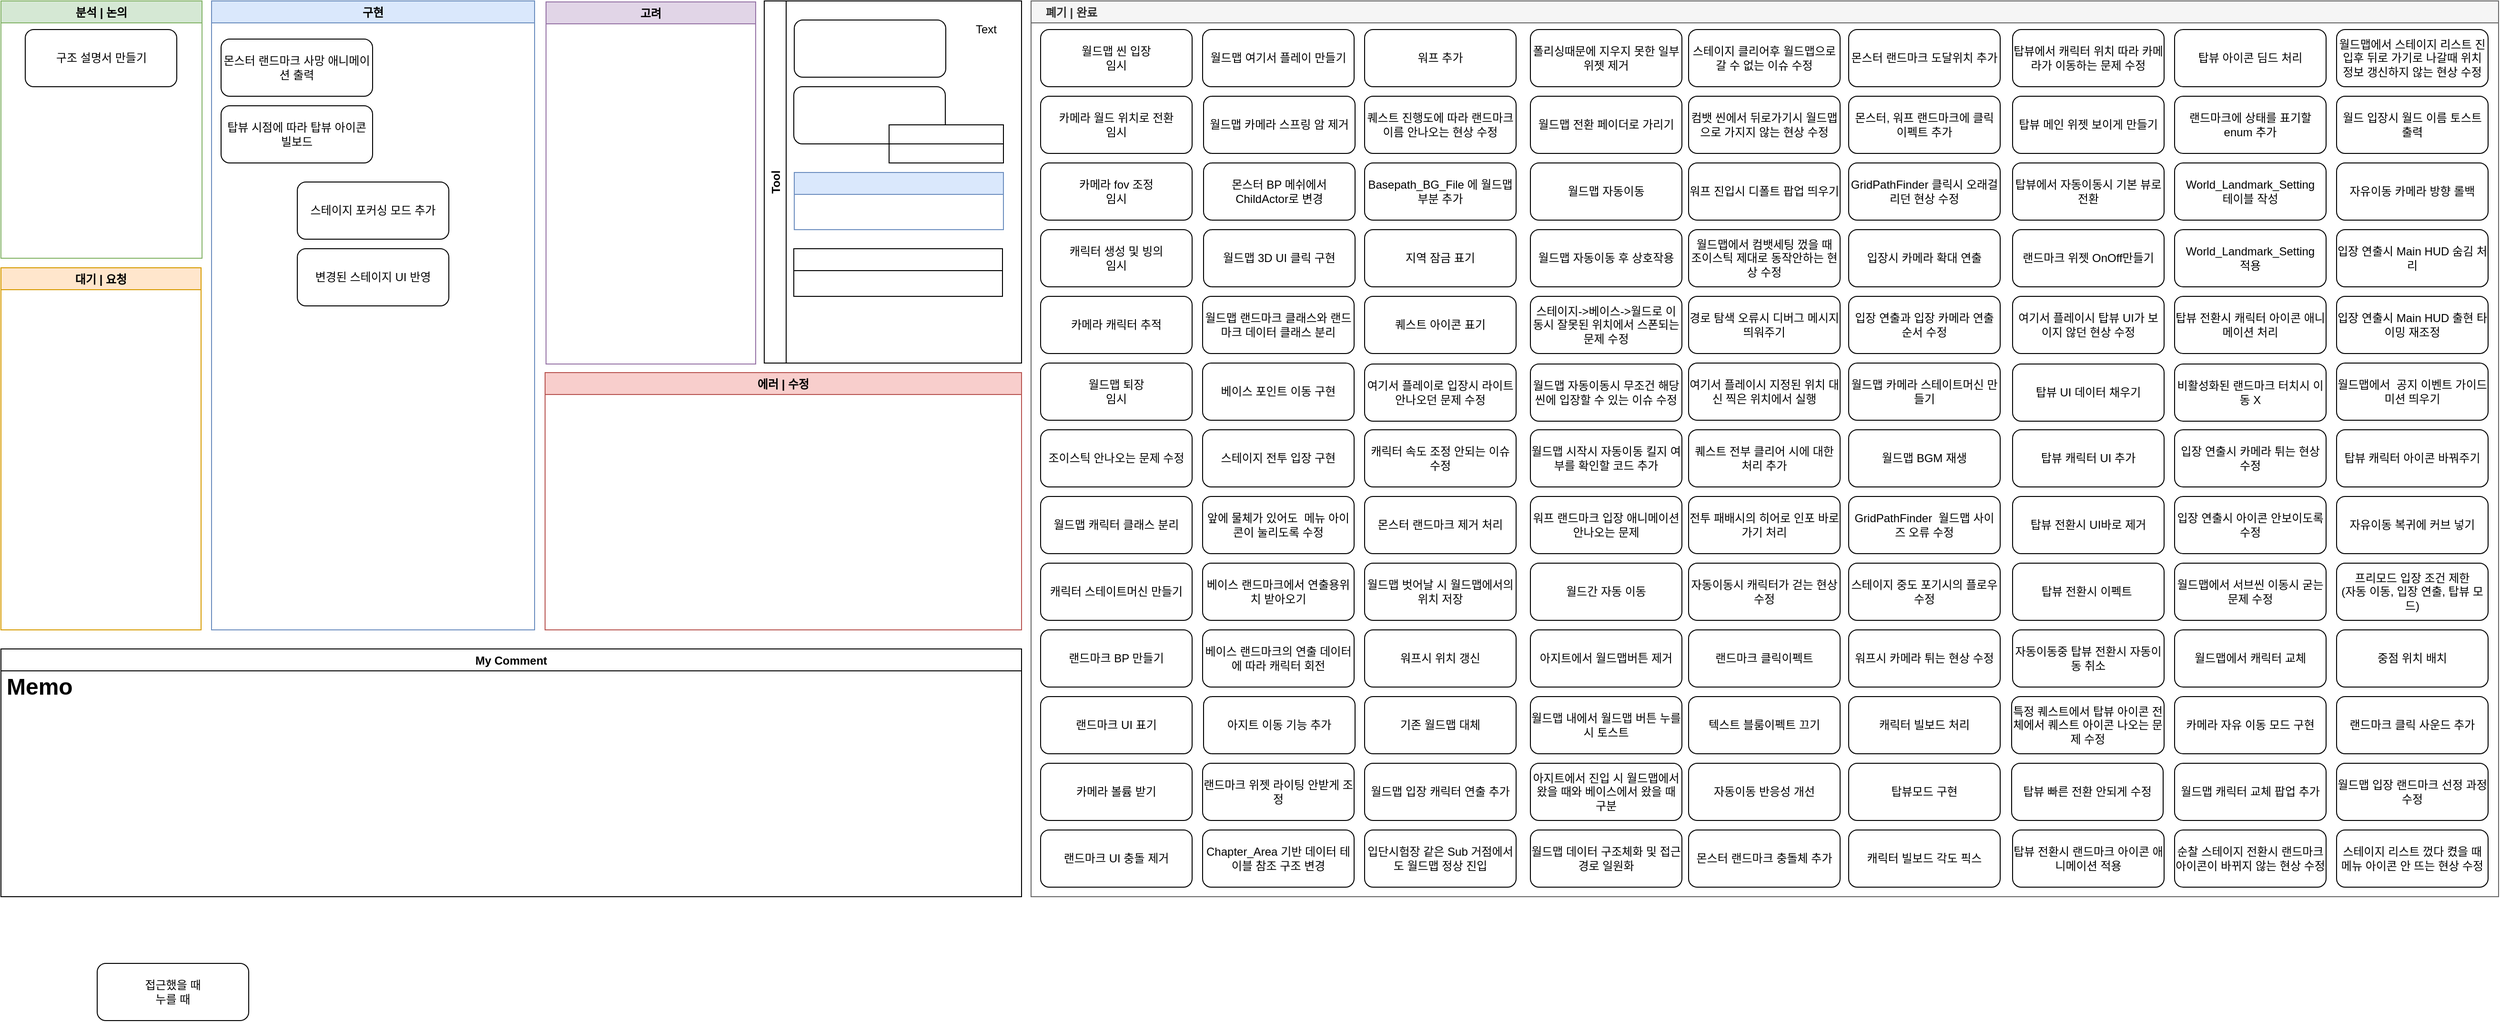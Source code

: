 <mxfile version="17.4.6" type="github">
  <diagram id="sQ8EXhfYu_Z4RW1TYD9f" name="Page-1">
    <mxGraphModel dx="1422" dy="762" grid="1" gridSize="10" guides="1" tooltips="1" connect="0" arrows="1" fold="1" page="1" pageScale="1" pageWidth="827" pageHeight="1169" math="0" shadow="0">
      <root>
        <mxCell id="0" />
        <mxCell id="1" parent="0" />
        <mxCell id="wOnGFkAYj0Utu0_wV-MN-16" value="구현" style="swimlane;fillColor=#dae8fc;strokeColor=#6c8ebf;" parent="1" vertex="1">
          <mxGeometry x="270" y="50" width="339" height="660" as="geometry" />
        </mxCell>
        <mxCell id="Jo1sR8eKfxSIK5YHPcvh-2" value="몬스터 랜드마크 사망 애니메이션 출력" style="rounded=1;whiteSpace=wrap;html=1;" parent="wOnGFkAYj0Utu0_wV-MN-16" vertex="1">
          <mxGeometry x="10" y="40" width="159" height="60" as="geometry" />
        </mxCell>
        <mxCell id="vkU4h4DgNddi4Fep3lrU-4" value="탑뷰 시점에 따라 탑뷰 아이콘 빌보드" style="rounded=1;whiteSpace=wrap;html=1;" parent="wOnGFkAYj0Utu0_wV-MN-16" vertex="1">
          <mxGeometry x="10" y="110" width="159" height="60" as="geometry" />
        </mxCell>
        <mxCell id="TReP1YVHW7QV6D7MhSft-1" value="스테이지 포커싱 모드 추가" style="rounded=1;whiteSpace=wrap;html=1;" parent="wOnGFkAYj0Utu0_wV-MN-16" vertex="1">
          <mxGeometry x="90" y="190" width="159" height="60" as="geometry" />
        </mxCell>
        <mxCell id="ADQ0uxT1Ed19uStfYu5g-3" value="변경된 스테이지 UI 반영" style="rounded=1;whiteSpace=wrap;html=1;" vertex="1" parent="wOnGFkAYj0Utu0_wV-MN-16">
          <mxGeometry x="90" y="260" width="159" height="60" as="geometry" />
        </mxCell>
        <mxCell id="wOnGFkAYj0Utu0_wV-MN-17" value="분석 | 논의" style="swimlane;strokeColor=#82b366;fillColor=#D5E8D4;" parent="1" vertex="1">
          <mxGeometry x="49" y="50" width="211" height="270" as="geometry" />
        </mxCell>
        <mxCell id="3n9GUd-Abg_DTLboe1xY-2" value="구조 설명서 만들기" style="rounded=1;whiteSpace=wrap;html=1;" parent="wOnGFkAYj0Utu0_wV-MN-17" vertex="1">
          <mxGeometry x="25.5" y="30" width="159" height="60" as="geometry" />
        </mxCell>
        <mxCell id="wOnGFkAYj0Utu0_wV-MN-18" value="고려" style="swimlane;fillColor=#e1d5e7;strokeColor=#9673a6;" parent="1" vertex="1">
          <mxGeometry x="621" y="51" width="220" height="380" as="geometry" />
        </mxCell>
        <mxCell id="MTrl5ynQiznJmTlUDSWs-4" value="대기 | 요청" style="swimlane;strokeColor=#d79b00;fillColor=#ffe6cc;" parent="1" vertex="1">
          <mxGeometry x="49" y="330" width="210" height="380" as="geometry" />
        </mxCell>
        <mxCell id="9A0mLHsorhuxDrabdEOj-9" value="에러 | 수정" style="swimlane;fillColor=#f8cecc;strokeColor=#b85450;startSize=23;" parent="1" vertex="1">
          <mxGeometry x="620" y="440" width="500" height="270" as="geometry" />
        </mxCell>
        <mxCell id="hDPYIisuoytdxOGGVnbc-3" value="    폐기 | 완료" style="swimlane;strokeColor=#666666;fillColor=#f5f5f5;fontColor=#333333;align=left;" parent="1" vertex="1">
          <mxGeometry x="1130" y="50" width="1540" height="940" as="geometry">
            <mxRectangle x="1130" y="50" width="90" height="23" as="alternateBounds" />
          </mxGeometry>
        </mxCell>
        <mxCell id="9BVSQYlsmqHMlIktp3W5-5" value="월드맵 씬 입장&lt;br&gt;임시" style="rounded=1;whiteSpace=wrap;html=1;" parent="hDPYIisuoytdxOGGVnbc-3" vertex="1">
          <mxGeometry x="10" y="30" width="159" height="60" as="geometry" />
        </mxCell>
        <mxCell id="kJ8uscEwteNc1p09hnLr-1" value="카메라 월드 위치로 전환&lt;br&gt;임시" style="rounded=1;whiteSpace=wrap;html=1;" parent="hDPYIisuoytdxOGGVnbc-3" vertex="1">
          <mxGeometry x="10" y="100" width="159" height="60" as="geometry" />
        </mxCell>
        <mxCell id="kJ8uscEwteNc1p09hnLr-4" value="카메라 fov 조정&lt;br&gt;임시" style="rounded=1;whiteSpace=wrap;html=1;" parent="hDPYIisuoytdxOGGVnbc-3" vertex="1">
          <mxGeometry x="10" y="170" width="159" height="60" as="geometry" />
        </mxCell>
        <mxCell id="kJ8uscEwteNc1p09hnLr-2" value="캐릭터 생성 및 빙의&lt;br&gt;임시" style="rounded=1;whiteSpace=wrap;html=1;" parent="hDPYIisuoytdxOGGVnbc-3" vertex="1">
          <mxGeometry x="10" y="240" width="159" height="60" as="geometry" />
        </mxCell>
        <mxCell id="yRjn5Evf7NWM66I1Z_kQ-1" value="카메라 캐릭터 추적" style="rounded=1;whiteSpace=wrap;html=1;" parent="hDPYIisuoytdxOGGVnbc-3" vertex="1">
          <mxGeometry x="10" y="310" width="159" height="60" as="geometry" />
        </mxCell>
        <mxCell id="kJ8uscEwteNc1p09hnLr-3" value="월드맵 퇴장&lt;br&gt;임시" style="rounded=1;whiteSpace=wrap;html=1;" parent="hDPYIisuoytdxOGGVnbc-3" vertex="1">
          <mxGeometry x="10" y="380" width="159" height="60" as="geometry" />
        </mxCell>
        <mxCell id="cxw23tFFmiZz1Zq3z1TT-1" value="조이스틱 안나오는 문제 수정" style="rounded=1;whiteSpace=wrap;html=1;" parent="hDPYIisuoytdxOGGVnbc-3" vertex="1">
          <mxGeometry x="10" y="450" width="159" height="60" as="geometry" />
        </mxCell>
        <mxCell id="uF-B9j87NHDLKM0phF6b-1" value="월드맵 캐릭터 클래스 분리" style="rounded=1;whiteSpace=wrap;html=1;" parent="hDPYIisuoytdxOGGVnbc-3" vertex="1">
          <mxGeometry x="10" y="520" width="159" height="60" as="geometry" />
        </mxCell>
        <mxCell id="ntnGT9J50WzDBnbT4Uqs-1" value="캐릭터 스테이트머신 만들기" style="rounded=1;whiteSpace=wrap;html=1;" parent="hDPYIisuoytdxOGGVnbc-3" vertex="1">
          <mxGeometry x="10" y="590" width="159" height="60" as="geometry" />
        </mxCell>
        <mxCell id="kUrRIZUl9LaLp0kbs6zG-4" value="랜드마크 BP 만들기" style="rounded=1;whiteSpace=wrap;html=1;" parent="hDPYIisuoytdxOGGVnbc-3" vertex="1">
          <mxGeometry x="10" y="660" width="159" height="60" as="geometry" />
        </mxCell>
        <mxCell id="kUrRIZUl9LaLp0kbs6zG-2" value="랜드마크 UI 표기" style="rounded=1;whiteSpace=wrap;html=1;" parent="hDPYIisuoytdxOGGVnbc-3" vertex="1">
          <mxGeometry x="10" y="730" width="159" height="60" as="geometry" />
        </mxCell>
        <mxCell id="kUrRIZUl9LaLp0kbs6zG-5" value="카메라 볼륨 받기" style="rounded=1;whiteSpace=wrap;html=1;" parent="hDPYIisuoytdxOGGVnbc-3" vertex="1">
          <mxGeometry x="10" y="800" width="159" height="60" as="geometry" />
        </mxCell>
        <mxCell id="FVeLGarL4Bx6jjXFqlQJ-10" value="랜드마크 UI 충돌 제거" style="rounded=1;whiteSpace=wrap;html=1;" parent="hDPYIisuoytdxOGGVnbc-3" vertex="1">
          <mxGeometry x="10" y="870" width="159" height="60" as="geometry" />
        </mxCell>
        <mxCell id="FVeLGarL4Bx6jjXFqlQJ-15" value="월드맵 여기서 플레이 만들기" style="rounded=1;whiteSpace=wrap;html=1;" parent="hDPYIisuoytdxOGGVnbc-3" vertex="1">
          <mxGeometry x="180" y="30" width="159" height="60" as="geometry" />
        </mxCell>
        <mxCell id="MpmLaDjJg55ybIjkZB8d-1" value="월드맵 카메라 스프링 암 제거" style="rounded=1;whiteSpace=wrap;html=1;" parent="hDPYIisuoytdxOGGVnbc-3" vertex="1">
          <mxGeometry x="181" y="100" width="159" height="60" as="geometry" />
        </mxCell>
        <mxCell id="MpmLaDjJg55ybIjkZB8d-2" value="몬스터 BP 메쉬에서 ChildActor로 변경" style="rounded=1;whiteSpace=wrap;html=1;" parent="hDPYIisuoytdxOGGVnbc-3" vertex="1">
          <mxGeometry x="181" y="170" width="159" height="60" as="geometry" />
        </mxCell>
        <mxCell id="MpmLaDjJg55ybIjkZB8d-3" value="월드맵 3D UI 클릭 구현" style="rounded=1;whiteSpace=wrap;html=1;" parent="hDPYIisuoytdxOGGVnbc-3" vertex="1">
          <mxGeometry x="181" y="240" width="159" height="60" as="geometry" />
        </mxCell>
        <mxCell id="FVeLGarL4Bx6jjXFqlQJ-1" value="월드맵 랜드마크 클래스와 랜드마크 데이터 클래스 분리" style="rounded=1;whiteSpace=wrap;html=1;" parent="hDPYIisuoytdxOGGVnbc-3" vertex="1">
          <mxGeometry x="180" y="310" width="159" height="60" as="geometry" />
        </mxCell>
        <mxCell id="s0KTj7OfFC7dR2lRxoUk-1" value="베이스 포인트 이동 구현" style="rounded=1;whiteSpace=wrap;html=1;" parent="hDPYIisuoytdxOGGVnbc-3" vertex="1">
          <mxGeometry x="180" y="380" width="159" height="60" as="geometry" />
        </mxCell>
        <mxCell id="tX3Zyx4plG_LYguIR7dp-1" value="스테이지 전투 입장 구현" style="rounded=1;whiteSpace=wrap;html=1;" parent="hDPYIisuoytdxOGGVnbc-3" vertex="1">
          <mxGeometry x="180" y="450" width="159" height="60" as="geometry" />
        </mxCell>
        <mxCell id="hu1OD9EVnopHbL7iSOV7-1" value="앞에 물체가 있어도&amp;nbsp; 메뉴 아이콘이 눌리도록 수정" style="rounded=1;whiteSpace=wrap;html=1;" parent="hDPYIisuoytdxOGGVnbc-3" vertex="1">
          <mxGeometry x="180" y="520" width="159" height="60" as="geometry" />
        </mxCell>
        <mxCell id="hu1OD9EVnopHbL7iSOV7-2" value="베이스 랜드마크에서 연출용위치 받아오기" style="rounded=1;whiteSpace=wrap;html=1;" parent="hDPYIisuoytdxOGGVnbc-3" vertex="1">
          <mxGeometry x="180" y="590" width="159" height="60" as="geometry" />
        </mxCell>
        <mxCell id="hu1OD9EVnopHbL7iSOV7-3" value="베이스 랜드마크의 연출 데이터에 따라 캐릭터 회전" style="rounded=1;whiteSpace=wrap;html=1;" parent="hDPYIisuoytdxOGGVnbc-3" vertex="1">
          <mxGeometry x="180" y="660" width="159" height="60" as="geometry" />
        </mxCell>
        <mxCell id="hu1OD9EVnopHbL7iSOV7-6" value="아지트 이동 기능 추가" style="rounded=1;whiteSpace=wrap;html=1;" parent="hDPYIisuoytdxOGGVnbc-3" vertex="1">
          <mxGeometry x="181" y="730" width="159" height="60" as="geometry" />
        </mxCell>
        <mxCell id="FVeLGarL4Bx6jjXFqlQJ-14" value="랜드마크 위젯 라이팅 안받게 조정" style="rounded=1;whiteSpace=wrap;html=1;" parent="hDPYIisuoytdxOGGVnbc-3" vertex="1">
          <mxGeometry x="180" y="800" width="159" height="60" as="geometry" />
        </mxCell>
        <mxCell id="VziutdPzhEZgrA94Z21b-1" value="Chapter_Area 기반 데이터 테이블 참조 구조 변경" style="rounded=1;whiteSpace=wrap;html=1;" parent="hDPYIisuoytdxOGGVnbc-3" vertex="1">
          <mxGeometry x="180" y="870" width="159" height="60" as="geometry" />
        </mxCell>
        <mxCell id="hu1OD9EVnopHbL7iSOV7-5" value="워프 추가" style="rounded=1;whiteSpace=wrap;html=1;" parent="hDPYIisuoytdxOGGVnbc-3" vertex="1">
          <mxGeometry x="350" y="30" width="159" height="60" as="geometry" />
        </mxCell>
        <mxCell id="tX3Zyx4plG_LYguIR7dp-3" value="퀘스트 진행도에 따라 랜드마크 이름 안나오는 현상 수정" style="rounded=1;whiteSpace=wrap;html=1;" parent="hDPYIisuoytdxOGGVnbc-3" vertex="1">
          <mxGeometry x="350" y="100" width="159" height="60" as="geometry" />
        </mxCell>
        <mxCell id="vTnbH4VRIqhErS-_WKO5-2" value="Basepath_BG_File 에 월드맵 부분 추가" style="rounded=1;whiteSpace=wrap;html=1;" parent="hDPYIisuoytdxOGGVnbc-3" vertex="1">
          <mxGeometry x="350" y="170" width="159" height="60" as="geometry" />
        </mxCell>
        <mxCell id="aJXqh1K0Nn5Xe1cv9KpU-2" value="지역 잠금 표기" style="rounded=1;whiteSpace=wrap;html=1;" parent="hDPYIisuoytdxOGGVnbc-3" vertex="1">
          <mxGeometry x="350" y="240" width="159" height="60" as="geometry" />
        </mxCell>
        <mxCell id="aJXqh1K0Nn5Xe1cv9KpU-1" value="퀘스트 아이콘 표기" style="rounded=1;whiteSpace=wrap;html=1;" parent="hDPYIisuoytdxOGGVnbc-3" vertex="1">
          <mxGeometry x="350" y="310" width="159" height="60" as="geometry" />
        </mxCell>
        <mxCell id="FLyrwEwp2BvWuSFHGyy_-1" value="여기서 플레이로 입장시 라이트 안나오던 문제 수정" style="rounded=1;whiteSpace=wrap;html=1;" parent="hDPYIisuoytdxOGGVnbc-3" vertex="1">
          <mxGeometry x="350" y="381" width="159" height="60" as="geometry" />
        </mxCell>
        <mxCell id="3n9GUd-Abg_DTLboe1xY-1" value="캐릭터 속도 조정 안되는 이슈 수정" style="rounded=1;whiteSpace=wrap;html=1;" parent="hDPYIisuoytdxOGGVnbc-3" vertex="1">
          <mxGeometry x="350" y="450" width="159" height="60" as="geometry" />
        </mxCell>
        <mxCell id="aJXqh1K0Nn5Xe1cv9KpU-3" value="몬스터 랜드마크 제거 처리" style="rounded=1;whiteSpace=wrap;html=1;" parent="hDPYIisuoytdxOGGVnbc-3" vertex="1">
          <mxGeometry x="350" y="520" width="159" height="60" as="geometry" />
        </mxCell>
        <mxCell id="aJXqh1K0Nn5Xe1cv9KpU-8" value="월드맵 벗어날 시 월드맵에서의 위치 저장" style="rounded=1;whiteSpace=wrap;html=1;" parent="hDPYIisuoytdxOGGVnbc-3" vertex="1">
          <mxGeometry x="350" y="590" width="159" height="60" as="geometry" />
        </mxCell>
        <mxCell id="aJXqh1K0Nn5Xe1cv9KpU-5" value="워프시 위치 갱신" style="rounded=1;whiteSpace=wrap;html=1;" parent="hDPYIisuoytdxOGGVnbc-3" vertex="1">
          <mxGeometry x="350" y="660" width="159" height="60" as="geometry" />
        </mxCell>
        <mxCell id="VziutdPzhEZgrA94Z21b-2" value="기존 월드맵 대체" style="rounded=1;whiteSpace=wrap;html=1;" parent="hDPYIisuoytdxOGGVnbc-3" vertex="1">
          <mxGeometry x="350" y="730" width="159" height="60" as="geometry" />
        </mxCell>
        <mxCell id="tX3Zyx4plG_LYguIR7dp-2" value="월드맵 입장 캐릭터 연출 추가" style="rounded=1;whiteSpace=wrap;html=1;" parent="hDPYIisuoytdxOGGVnbc-3" vertex="1">
          <mxGeometry x="350" y="800" width="159" height="60" as="geometry" />
        </mxCell>
        <mxCell id="oumLD8d3DvaTa1NXrWpt-25" value="입단시험장 같은 Sub 거점에서도 월드맵 정상 진입" style="rounded=1;whiteSpace=wrap;html=1;" parent="hDPYIisuoytdxOGGVnbc-3" vertex="1">
          <mxGeometry x="350" y="870" width="159" height="60" as="geometry" />
        </mxCell>
        <mxCell id="YOphfvXv3w3T6gH0D8vC-4" value="폴리싱때문에 지우지 못한 일부 위젯 제거" style="rounded=1;whiteSpace=wrap;html=1;" parent="hDPYIisuoytdxOGGVnbc-3" vertex="1">
          <mxGeometry x="524" y="30" width="159" height="60" as="geometry" />
        </mxCell>
        <mxCell id="uF-B9j87NHDLKM0phF6b-2" value="월드맵 전환 페이더로 가리기" style="rounded=1;whiteSpace=wrap;html=1;" parent="hDPYIisuoytdxOGGVnbc-3" vertex="1">
          <mxGeometry x="524" y="100" width="159" height="60" as="geometry" />
        </mxCell>
        <mxCell id="u0nCcGJNxC8-_9czxoVS-1" value="월드맵 자동이동" style="rounded=1;whiteSpace=wrap;html=1;" parent="hDPYIisuoytdxOGGVnbc-3" vertex="1">
          <mxGeometry x="524" y="170" width="159" height="60" as="geometry" />
        </mxCell>
        <mxCell id="u0nCcGJNxC8-_9czxoVS-2" value="월드맵 자동이동 후 상호작용" style="rounded=1;whiteSpace=wrap;html=1;" parent="hDPYIisuoytdxOGGVnbc-3" vertex="1">
          <mxGeometry x="524" y="240" width="159" height="60" as="geometry" />
        </mxCell>
        <mxCell id="Jo1sR8eKfxSIK5YHPcvh-1" value="스테이지-&amp;gt;베이스-&amp;gt;월드로 이동시 잘못된 위치에서 스폰되는 문제 수정" style="rounded=1;whiteSpace=wrap;html=1;" parent="hDPYIisuoytdxOGGVnbc-3" vertex="1">
          <mxGeometry x="524" y="310" width="159" height="60" as="geometry" />
        </mxCell>
        <mxCell id="Jo1sR8eKfxSIK5YHPcvh-6" value="월드맵 자동이동시 무조건 해당 씬에 입장할 수 있는 이슈 수정" style="rounded=1;whiteSpace=wrap;html=1;" parent="hDPYIisuoytdxOGGVnbc-3" vertex="1">
          <mxGeometry x="524" y="381" width="159" height="60" as="geometry" />
        </mxCell>
        <mxCell id="Jo1sR8eKfxSIK5YHPcvh-9" value="월드맵 시작시 자동이동 킬지 여부를 확인할 코드 추가" style="rounded=1;whiteSpace=wrap;html=1;" parent="hDPYIisuoytdxOGGVnbc-3" vertex="1">
          <mxGeometry x="524" y="450" width="159" height="60" as="geometry" />
        </mxCell>
        <mxCell id="8W-5HiM0g_xqCb6TnJaL-1" value="워프 랜드마크 입장 애니메이션 안나오는 문제" style="rounded=1;whiteSpace=wrap;html=1;" parent="hDPYIisuoytdxOGGVnbc-3" vertex="1">
          <mxGeometry x="524" y="520" width="159" height="60" as="geometry" />
        </mxCell>
        <mxCell id="Jo1sR8eKfxSIK5YHPcvh-8" value="월드간 자동 이동" style="rounded=1;whiteSpace=wrap;html=1;" parent="hDPYIisuoytdxOGGVnbc-3" vertex="1">
          <mxGeometry x="524" y="590" width="159" height="60" as="geometry" />
        </mxCell>
        <mxCell id="YOphfvXv3w3T6gH0D8vC-2" value="아지트에서 월드맵버튼 제거" style="rounded=1;whiteSpace=wrap;html=1;" parent="hDPYIisuoytdxOGGVnbc-3" vertex="1">
          <mxGeometry x="524" y="660" width="159" height="60" as="geometry" />
        </mxCell>
        <mxCell id="aJXqh1K0Nn5Xe1cv9KpU-7" value="월드맵 내에서 월드맵 버튼 누를 시 토스트" style="rounded=1;whiteSpace=wrap;html=1;" parent="hDPYIisuoytdxOGGVnbc-3" vertex="1">
          <mxGeometry x="524" y="730" width="159" height="60" as="geometry" />
        </mxCell>
        <mxCell id="YOphfvXv3w3T6gH0D8vC-3" value="아지트에서 진입 시 월드맵에서 왔을 때와 베이스에서 왔을 때 구분" style="rounded=1;whiteSpace=wrap;html=1;" parent="hDPYIisuoytdxOGGVnbc-3" vertex="1">
          <mxGeometry x="524" y="800" width="159" height="60" as="geometry" />
        </mxCell>
        <mxCell id="8W-5HiM0g_xqCb6TnJaL-8" value="월드맵 데이터 구조체화 및 접근 경로 일원화" style="rounded=1;whiteSpace=wrap;html=1;" parent="hDPYIisuoytdxOGGVnbc-3" vertex="1">
          <mxGeometry x="524" y="870" width="159" height="60" as="geometry" />
        </mxCell>
        <mxCell id="Jo1sR8eKfxSIK5YHPcvh-7" value="스테이지 클리어후 월드맵으로 갈 수 없는 이슈 수정" style="rounded=1;whiteSpace=wrap;html=1;" parent="hDPYIisuoytdxOGGVnbc-3" vertex="1">
          <mxGeometry x="690" y="30" width="159" height="60" as="geometry" />
        </mxCell>
        <mxCell id="8W-5HiM0g_xqCb6TnJaL-13" value="컴뱃 씬에서 뒤로가기시 월드맵으로 가지지 않는 현상 수정" style="rounded=1;whiteSpace=wrap;html=1;" parent="hDPYIisuoytdxOGGVnbc-3" vertex="1">
          <mxGeometry x="690" y="100" width="159" height="60" as="geometry" />
        </mxCell>
        <mxCell id="YOphfvXv3w3T6gH0D8vC-1" value="워프 진입시 디폴트 팝업 띄우기" style="rounded=1;whiteSpace=wrap;html=1;" parent="hDPYIisuoytdxOGGVnbc-3" vertex="1">
          <mxGeometry x="690" y="170" width="159" height="60" as="geometry" />
        </mxCell>
        <mxCell id="0YbdCkCPDgOpJQ5s0eNi-1" value="월드맵에서 컴뱃세팅 껐을 때&lt;br&gt;조이스틱 제대로 동작안하는 현상 수정" style="rounded=1;whiteSpace=wrap;html=1;" parent="hDPYIisuoytdxOGGVnbc-3" vertex="1">
          <mxGeometry x="690" y="240" width="159" height="60" as="geometry" />
        </mxCell>
        <mxCell id="8W-5HiM0g_xqCb6TnJaL-3" value="경로 탐색 오류시 디버그 메시지 띄워주기" style="rounded=1;whiteSpace=wrap;html=1;" parent="hDPYIisuoytdxOGGVnbc-3" vertex="1">
          <mxGeometry x="690" y="310" width="159" height="60" as="geometry" />
        </mxCell>
        <mxCell id="0YbdCkCPDgOpJQ5s0eNi-59" value="여기서 플레이시 지정된 위치 대신 찍은 위치에서 실행" style="rounded=1;whiteSpace=wrap;html=1;" parent="hDPYIisuoytdxOGGVnbc-3" vertex="1">
          <mxGeometry x="690" y="380" width="159" height="60" as="geometry" />
        </mxCell>
        <mxCell id="cXrSSiKGNR84lDz2egX0-1" value="퀘스트 전부 클리어 시에 대한 처리 추가" style="rounded=1;whiteSpace=wrap;html=1;" parent="hDPYIisuoytdxOGGVnbc-3" vertex="1">
          <mxGeometry x="690" y="450" width="159" height="60" as="geometry" />
        </mxCell>
        <mxCell id="3n9GUd-Abg_DTLboe1xY-3" value="전투 패배시의 히어로 인포 바로가기 처리" style="rounded=1;whiteSpace=wrap;html=1;" parent="hDPYIisuoytdxOGGVnbc-3" vertex="1">
          <mxGeometry x="690" y="520" width="159" height="60" as="geometry" />
        </mxCell>
        <mxCell id="cXrSSiKGNR84lDz2egX0-2" value="자동이동시 캐릭터가 걷는 현상 수정" style="rounded=1;whiteSpace=wrap;html=1;" parent="hDPYIisuoytdxOGGVnbc-3" vertex="1">
          <mxGeometry x="690" y="590" width="159" height="60" as="geometry" />
        </mxCell>
        <mxCell id="64FQEQr_2ayWrwuSwf5f-1" value="랜드마크 클릭이펙트" style="rounded=1;whiteSpace=wrap;html=1;" parent="hDPYIisuoytdxOGGVnbc-3" vertex="1">
          <mxGeometry x="690" y="660" width="159" height="60" as="geometry" />
        </mxCell>
        <mxCell id="64FQEQr_2ayWrwuSwf5f-2" value="텍스트 블룸이펙트 끄기" style="rounded=1;whiteSpace=wrap;html=1;" parent="hDPYIisuoytdxOGGVnbc-3" vertex="1">
          <mxGeometry x="690" y="730" width="159" height="60" as="geometry" />
        </mxCell>
        <mxCell id="s3fVz8B0_eKCuiCZlDrP-1" value="자동이동 반응성 개선" style="rounded=1;whiteSpace=wrap;html=1;" parent="hDPYIisuoytdxOGGVnbc-3" vertex="1">
          <mxGeometry x="690" y="800" width="159" height="60" as="geometry" />
        </mxCell>
        <mxCell id="64FQEQr_2ayWrwuSwf5f-7" value="몬스터 랜드마크 충돌체 추가" style="rounded=1;whiteSpace=wrap;html=1;" parent="hDPYIisuoytdxOGGVnbc-3" vertex="1">
          <mxGeometry x="690" y="870" width="159" height="60" as="geometry" />
        </mxCell>
        <mxCell id="64FQEQr_2ayWrwuSwf5f-8" value="몬스터 랜드마크 도달위치 추가" style="rounded=1;whiteSpace=wrap;html=1;" parent="hDPYIisuoytdxOGGVnbc-3" vertex="1">
          <mxGeometry x="858" y="30" width="159" height="60" as="geometry" />
        </mxCell>
        <mxCell id="s3fVz8B0_eKCuiCZlDrP-2" value="몬스터, 워프 랜드마크에 클릭 이펙트 추가" style="rounded=1;whiteSpace=wrap;html=1;" parent="hDPYIisuoytdxOGGVnbc-3" vertex="1">
          <mxGeometry x="858" y="100" width="159" height="60" as="geometry" />
        </mxCell>
        <mxCell id="2JIuBZvut24-F72_1Jtr-1" value="GridPathFinder 클릭시 오래걸리던 현상 수정" style="rounded=1;whiteSpace=wrap;html=1;" parent="hDPYIisuoytdxOGGVnbc-3" vertex="1">
          <mxGeometry x="858" y="170" width="159" height="60" as="geometry" />
        </mxCell>
        <mxCell id="64FQEQr_2ayWrwuSwf5f-4" value="입장시 카메라 확대 연출" style="rounded=1;whiteSpace=wrap;html=1;" parent="hDPYIisuoytdxOGGVnbc-3" vertex="1">
          <mxGeometry x="858" y="240" width="159" height="60" as="geometry" />
        </mxCell>
        <mxCell id="to72HJVgrAUHl3wlcvDe-1" value="입장 연출과 입장 카메라 연출 순서 수정" style="rounded=1;whiteSpace=wrap;html=1;" parent="hDPYIisuoytdxOGGVnbc-3" vertex="1">
          <mxGeometry x="858" y="310" width="159" height="60" as="geometry" />
        </mxCell>
        <mxCell id="to72HJVgrAUHl3wlcvDe-2" value="월드맵 카메라 스테이트머신 만들기" style="rounded=1;whiteSpace=wrap;html=1;" parent="hDPYIisuoytdxOGGVnbc-3" vertex="1">
          <mxGeometry x="858" y="380" width="159" height="60" as="geometry" />
        </mxCell>
        <mxCell id="64FQEQr_2ayWrwuSwf5f-5" value="월드맵 BGM 재생" style="rounded=1;whiteSpace=wrap;html=1;" parent="hDPYIisuoytdxOGGVnbc-3" vertex="1">
          <mxGeometry x="858" y="450" width="159" height="60" as="geometry" />
        </mxCell>
        <mxCell id="to72HJVgrAUHl3wlcvDe-3" value="GridPathFinder&amp;nbsp; 월드맵 사이즈 오류 수정" style="rounded=1;whiteSpace=wrap;html=1;" parent="hDPYIisuoytdxOGGVnbc-3" vertex="1">
          <mxGeometry x="858" y="520" width="159" height="60" as="geometry" />
        </mxCell>
        <mxCell id="s3fVz8B0_eKCuiCZlDrP-3" value="스테이지 중도 포기시의 플로우 수정" style="rounded=1;whiteSpace=wrap;html=1;" parent="hDPYIisuoytdxOGGVnbc-3" vertex="1">
          <mxGeometry x="858" y="590" width="159" height="60" as="geometry" />
        </mxCell>
        <mxCell id="6BeGjnloRrR3I4soAt5y-1" value="워프시 카메라 튀는 현상 수정" style="rounded=1;whiteSpace=wrap;html=1;" parent="hDPYIisuoytdxOGGVnbc-3" vertex="1">
          <mxGeometry x="858" y="660" width="159" height="60" as="geometry" />
        </mxCell>
        <mxCell id="6BeGjnloRrR3I4soAt5y-2" value="캐릭터 빌보드 처리" style="rounded=1;whiteSpace=wrap;html=1;" parent="hDPYIisuoytdxOGGVnbc-3" vertex="1">
          <mxGeometry x="858" y="730" width="159" height="60" as="geometry" />
        </mxCell>
        <mxCell id="EZXJnPdTZzkH9vvSo_Yl-1" value="탑뷰모드 구현" style="rounded=1;whiteSpace=wrap;html=1;" parent="hDPYIisuoytdxOGGVnbc-3" vertex="1">
          <mxGeometry x="858" y="800" width="159" height="60" as="geometry" />
        </mxCell>
        <mxCell id="EZXJnPdTZzkH9vvSo_Yl-2" value="캐릭터 빌보드 각도 픽스" style="rounded=1;whiteSpace=wrap;html=1;" parent="hDPYIisuoytdxOGGVnbc-3" vertex="1">
          <mxGeometry x="858" y="870" width="159" height="60" as="geometry" />
        </mxCell>
        <mxCell id="M5cx-8fCUEEudnbn61TY-1" value="탑뷰에서 캐릭터 위치 따라 카메라가 이동하는 문제 수정" style="rounded=1;whiteSpace=wrap;html=1;" parent="hDPYIisuoytdxOGGVnbc-3" vertex="1">
          <mxGeometry x="1030" y="30" width="159" height="60" as="geometry" />
        </mxCell>
        <mxCell id="M5cx-8fCUEEudnbn61TY-2" value="탑뷰 메인 위젯 보이게 만들기" style="rounded=1;whiteSpace=wrap;html=1;" parent="hDPYIisuoytdxOGGVnbc-3" vertex="1">
          <mxGeometry x="1030" y="100" width="159" height="60" as="geometry" />
        </mxCell>
        <mxCell id="M5cx-8fCUEEudnbn61TY-3" value="탑뷰에서 자동이동시 기본 뷰로 전환" style="rounded=1;whiteSpace=wrap;html=1;" parent="hDPYIisuoytdxOGGVnbc-3" vertex="1">
          <mxGeometry x="1030" y="170" width="159" height="60" as="geometry" />
        </mxCell>
        <mxCell id="M5cx-8fCUEEudnbn61TY-4" value="랜드마크 위젯 OnOff만들기" style="rounded=1;whiteSpace=wrap;html=1;" parent="hDPYIisuoytdxOGGVnbc-3" vertex="1">
          <mxGeometry x="1030" y="240" width="159" height="60" as="geometry" />
        </mxCell>
        <mxCell id="M5cx-8fCUEEudnbn61TY-10" value="여기서 플레이시 탑뷰 UI가 보이지 않던 현상 수정" style="rounded=1;whiteSpace=wrap;html=1;" parent="hDPYIisuoytdxOGGVnbc-3" vertex="1">
          <mxGeometry x="1030" y="310" width="159" height="60" as="geometry" />
        </mxCell>
        <mxCell id="M5cx-8fCUEEudnbn61TY-6" value="탑뷰 UI 데이터 채우기" style="rounded=1;whiteSpace=wrap;html=1;" parent="hDPYIisuoytdxOGGVnbc-3" vertex="1">
          <mxGeometry x="1030" y="381" width="159" height="60" as="geometry" />
        </mxCell>
        <mxCell id="M5cx-8fCUEEudnbn61TY-9" value="탑뷰 캐릭터 UI 추가" style="rounded=1;whiteSpace=wrap;html=1;" parent="hDPYIisuoytdxOGGVnbc-3" vertex="1">
          <mxGeometry x="1030" y="450" width="159" height="60" as="geometry" />
        </mxCell>
        <mxCell id="M5cx-8fCUEEudnbn61TY-12" value="탑뷰 전환시 UI바로 제거" style="rounded=1;whiteSpace=wrap;html=1;" parent="hDPYIisuoytdxOGGVnbc-3" vertex="1">
          <mxGeometry x="1030" y="520" width="159" height="60" as="geometry" />
        </mxCell>
        <mxCell id="M5cx-8fCUEEudnbn61TY-13" value="탑뷰 전환시 이펙트&amp;nbsp;" style="rounded=1;whiteSpace=wrap;html=1;" parent="hDPYIisuoytdxOGGVnbc-3" vertex="1">
          <mxGeometry x="1030" y="590" width="159" height="60" as="geometry" />
        </mxCell>
        <mxCell id="00uq8wK7RQb69D_6-GNy-1" value="자동이동중 탑뷰 전환시 자동이동 취소" style="rounded=1;whiteSpace=wrap;html=1;" parent="hDPYIisuoytdxOGGVnbc-3" vertex="1">
          <mxGeometry x="1030" y="660" width="159" height="60" as="geometry" />
        </mxCell>
        <mxCell id="00uq8wK7RQb69D_6-GNy-3" value="특정 퀘스트에서 탑뷰 아이콘 전체에서 퀘스트 아이콘 나오는 문제 수정" style="rounded=1;whiteSpace=wrap;html=1;" parent="hDPYIisuoytdxOGGVnbc-3" vertex="1">
          <mxGeometry x="1029" y="730" width="160" height="60" as="geometry" />
        </mxCell>
        <mxCell id="00uq8wK7RQb69D_6-GNy-4" value="탑뷰 빠른 전환 안되게 수정" style="rounded=1;whiteSpace=wrap;html=1;" parent="hDPYIisuoytdxOGGVnbc-3" vertex="1">
          <mxGeometry x="1029" y="800" width="159" height="60" as="geometry" />
        </mxCell>
        <mxCell id="M5cx-8fCUEEudnbn61TY-11" value="탑뷰 전환시 랜드마크 아이콘 애니메이션 적용" style="rounded=1;whiteSpace=wrap;html=1;" parent="hDPYIisuoytdxOGGVnbc-3" vertex="1">
          <mxGeometry x="1030" y="870" width="159" height="60" as="geometry" />
        </mxCell>
        <mxCell id="EZXJnPdTZzkH9vvSo_Yl-5" value="랜드마크에 상태를 표기할 enum 추가" style="rounded=1;whiteSpace=wrap;html=1;" parent="hDPYIisuoytdxOGGVnbc-3" vertex="1">
          <mxGeometry x="1200" y="100" width="159" height="60" as="geometry" />
        </mxCell>
        <mxCell id="vkU4h4DgNddi4Fep3lrU-1" value="World_Landmark_Setting&lt;br&gt;테이블 작성" style="rounded=1;whiteSpace=wrap;html=1;" parent="hDPYIisuoytdxOGGVnbc-3" vertex="1">
          <mxGeometry x="1200" y="170" width="159" height="60" as="geometry" />
        </mxCell>
        <mxCell id="00uq8wK7RQb69D_6-GNy-2" value="탑뷰 아이콘 딤드 처리" style="rounded=1;whiteSpace=wrap;html=1;" parent="hDPYIisuoytdxOGGVnbc-3" vertex="1">
          <mxGeometry x="1200" y="30" width="159" height="60" as="geometry" />
        </mxCell>
        <mxCell id="vkU4h4DgNddi4Fep3lrU-2" value="&lt;span&gt;World_Landmark_Setting&lt;br&gt;적용&lt;br&gt;&lt;/span&gt;" style="rounded=1;whiteSpace=wrap;html=1;" parent="hDPYIisuoytdxOGGVnbc-3" vertex="1">
          <mxGeometry x="1200" y="240" width="159" height="60" as="geometry" />
        </mxCell>
        <mxCell id="00uq8wK7RQb69D_6-GNy-5" value="탑뷰 전환시 캐릭터 아이콘 애니메이션 처리" style="rounded=1;whiteSpace=wrap;html=1;" parent="hDPYIisuoytdxOGGVnbc-3" vertex="1">
          <mxGeometry x="1200" y="310" width="159" height="60" as="geometry" />
        </mxCell>
        <mxCell id="64FQEQr_2ayWrwuSwf5f-3" value="비활성화된 랜드마크 터치시 이동 X" style="rounded=1;whiteSpace=wrap;html=1;" parent="hDPYIisuoytdxOGGVnbc-3" vertex="1">
          <mxGeometry x="1200" y="381" width="159" height="60" as="geometry" />
        </mxCell>
        <mxCell id="pyqbqzt4Y7K18uowzmh9-1" value="입장 연출시 카메라 튀는 현상 수정" style="rounded=1;whiteSpace=wrap;html=1;" parent="hDPYIisuoytdxOGGVnbc-3" vertex="1">
          <mxGeometry x="1200" y="450" width="159" height="60" as="geometry" />
        </mxCell>
        <mxCell id="pyqbqzt4Y7K18uowzmh9-2" value="입장 연출시 아이콘 안보이도록 수정" style="rounded=1;whiteSpace=wrap;html=1;" parent="hDPYIisuoytdxOGGVnbc-3" vertex="1">
          <mxGeometry x="1200" y="520" width="159" height="60" as="geometry" />
        </mxCell>
        <mxCell id="vkU4h4DgNddi4Fep3lrU-3" value="월드맵에서 서브씬 이동시 굳는 문제 수정" style="rounded=1;whiteSpace=wrap;html=1;" parent="hDPYIisuoytdxOGGVnbc-3" vertex="1">
          <mxGeometry x="1200" y="590" width="159" height="60" as="geometry" />
        </mxCell>
        <mxCell id="pyqbqzt4Y7K18uowzmh9-4" value="월드맵에서 캐릭터 교체" style="rounded=1;whiteSpace=wrap;html=1;" parent="hDPYIisuoytdxOGGVnbc-3" vertex="1">
          <mxGeometry x="1200" y="660" width="159" height="60" as="geometry" />
        </mxCell>
        <mxCell id="EZXJnPdTZzkH9vvSo_Yl-3" value="카메라 자유 이동 모드 구현" style="rounded=1;whiteSpace=wrap;html=1;" parent="hDPYIisuoytdxOGGVnbc-3" vertex="1">
          <mxGeometry x="1200" y="730" width="159" height="60" as="geometry" />
        </mxCell>
        <mxCell id="ZZ_allogNaNS1vJRIOOs-1" value="월드맵 캐릭터 교체 팝업 추가" style="rounded=1;whiteSpace=wrap;html=1;" parent="hDPYIisuoytdxOGGVnbc-3" vertex="1">
          <mxGeometry x="1200" y="800" width="159" height="60" as="geometry" />
        </mxCell>
        <mxCell id="ZZ_allogNaNS1vJRIOOs-2" value="순찰 스테이지 전환시 랜드마크 아이콘이 바뀌지 않는 현상 수정" style="rounded=1;whiteSpace=wrap;html=1;" parent="hDPYIisuoytdxOGGVnbc-3" vertex="1">
          <mxGeometry x="1200" y="870" width="159" height="60" as="geometry" />
        </mxCell>
        <mxCell id="mnf_BsjecDP9vaYiEndk-1" value="월드 입장시 월드 이름 토스트 출력" style="rounded=1;whiteSpace=wrap;html=1;" parent="hDPYIisuoytdxOGGVnbc-3" vertex="1">
          <mxGeometry x="1370" y="100" width="159" height="60" as="geometry" />
        </mxCell>
        <mxCell id="mnf_BsjecDP9vaYiEndk-5" value="자유이동 카메라 방향 롤백" style="rounded=1;whiteSpace=wrap;html=1;" parent="hDPYIisuoytdxOGGVnbc-3" vertex="1">
          <mxGeometry x="1370" y="170" width="159" height="60" as="geometry" />
        </mxCell>
        <mxCell id="mnf_BsjecDP9vaYiEndk-4" value="입장 연출시 Main HUD 숨김 처리" style="rounded=1;whiteSpace=wrap;html=1;" parent="hDPYIisuoytdxOGGVnbc-3" vertex="1">
          <mxGeometry x="1370" y="240" width="159" height="60" as="geometry" />
        </mxCell>
        <mxCell id="mnf_BsjecDP9vaYiEndk-9" value="입장 연출시 Main HUD 출현 타이밍 재조정" style="rounded=1;whiteSpace=wrap;html=1;" parent="hDPYIisuoytdxOGGVnbc-3" vertex="1">
          <mxGeometry x="1370" y="310" width="159" height="60" as="geometry" />
        </mxCell>
        <mxCell id="mnf_BsjecDP9vaYiEndk-3" value="월드맵에서&amp;nbsp; 공지 이벤트 가이드 미션 띄우기" style="rounded=1;whiteSpace=wrap;html=1;" parent="hDPYIisuoytdxOGGVnbc-3" vertex="1">
          <mxGeometry x="1370" y="380" width="159" height="60" as="geometry" />
        </mxCell>
        <mxCell id="mnf_BsjecDP9vaYiEndk-2" value="탑뷰 캐릭터 아이콘 바꿔주기" style="rounded=1;whiteSpace=wrap;html=1;" parent="hDPYIisuoytdxOGGVnbc-3" vertex="1">
          <mxGeometry x="1370" y="450" width="159" height="60" as="geometry" />
        </mxCell>
        <mxCell id="mnf_BsjecDP9vaYiEndk-8" value="자유이동 복귀에 커브 넣기" style="rounded=1;whiteSpace=wrap;html=1;" parent="hDPYIisuoytdxOGGVnbc-3" vertex="1">
          <mxGeometry x="1370" y="520" width="159" height="60" as="geometry" />
        </mxCell>
        <mxCell id="mnf_BsjecDP9vaYiEndk-7" value="프리모드 입장 조건 제한&lt;br&gt;(자동 이동, 입장 연출, 탑뷰 모드)" style="rounded=1;whiteSpace=wrap;html=1;" parent="hDPYIisuoytdxOGGVnbc-3" vertex="1">
          <mxGeometry x="1370" y="590" width="159" height="60" as="geometry" />
        </mxCell>
        <mxCell id="mnf_BsjecDP9vaYiEndk-6" value="중점 위치 배치" style="rounded=1;whiteSpace=wrap;html=1;" parent="hDPYIisuoytdxOGGVnbc-3" vertex="1">
          <mxGeometry x="1370" y="660" width="159" height="60" as="geometry" />
        </mxCell>
        <mxCell id="mnf_BsjecDP9vaYiEndk-10" value="랜드마크 클릭 사운드 추가" style="rounded=1;whiteSpace=wrap;html=1;" parent="hDPYIisuoytdxOGGVnbc-3" vertex="1">
          <mxGeometry x="1370" y="730" width="159" height="60" as="geometry" />
        </mxCell>
        <mxCell id="ADQ0uxT1Ed19uStfYu5g-1" value="월드맵 입장 랜드마크 선정 과정 수정" style="rounded=1;whiteSpace=wrap;html=1;" vertex="1" parent="hDPYIisuoytdxOGGVnbc-3">
          <mxGeometry x="1370" y="800" width="159" height="60" as="geometry" />
        </mxCell>
        <mxCell id="ADQ0uxT1Ed19uStfYu5g-2" value="스테이지 리스트 껐다 켰을 때 메뉴 아이콘 안 뜨는 현상 수정" style="rounded=1;whiteSpace=wrap;html=1;" vertex="1" parent="hDPYIisuoytdxOGGVnbc-3">
          <mxGeometry x="1370" y="870" width="159" height="60" as="geometry" />
        </mxCell>
        <mxCell id="6kkVd8V_ymKgZ0_L0vxy-3" value="My Comment" style="swimlane;" parent="1" vertex="1">
          <mxGeometry x="49" y="730" width="1071" height="260" as="geometry">
            <mxRectangle x="49" y="720" width="100" height="23" as="alternateBounds" />
          </mxGeometry>
        </mxCell>
        <mxCell id="KfCYHrgsOKh0RXw9eGPa-2" value="&lt;h1&gt;Memo&lt;/h1&gt;" style="text;html=1;strokeColor=none;fillColor=none;spacing=5;spacingTop=-20;whiteSpace=wrap;overflow=hidden;rounded=0;align=left;" parent="6kkVd8V_ymKgZ0_L0vxy-3" vertex="1">
          <mxGeometry x="1" y="20" width="1070" height="240" as="geometry" />
        </mxCell>
        <mxCell id="oumLD8d3DvaTa1NXrWpt-27" value="Tool" style="swimlane;horizontal=0;" parent="1" vertex="1">
          <mxGeometry x="850" y="50" width="270" height="380" as="geometry" />
        </mxCell>
        <mxCell id="oumLD8d3DvaTa1NXrWpt-31" value="" style="group" parent="oumLD8d3DvaTa1NXrWpt-27" vertex="1" connectable="0">
          <mxGeometry x="31" y="90" width="220" height="80" as="geometry" />
        </mxCell>
        <mxCell id="oumLD8d3DvaTa1NXrWpt-28" value="" style="rounded=1;whiteSpace=wrap;html=1;" parent="oumLD8d3DvaTa1NXrWpt-31" vertex="1">
          <mxGeometry width="159" height="60" as="geometry" />
        </mxCell>
        <mxCell id="oumLD8d3DvaTa1NXrWpt-29" value="" style="rounded=0;whiteSpace=wrap;html=1;" parent="oumLD8d3DvaTa1NXrWpt-31" vertex="1">
          <mxGeometry x="100" y="60" width="120" height="20" as="geometry" />
        </mxCell>
        <mxCell id="oumLD8d3DvaTa1NXrWpt-30" value="" style="rounded=0;whiteSpace=wrap;html=1;" parent="oumLD8d3DvaTa1NXrWpt-31" vertex="1">
          <mxGeometry x="100" y="40" width="120" height="20" as="geometry" />
        </mxCell>
        <mxCell id="oumLD8d3DvaTa1NXrWpt-32" value="" style="swimlane;fillColor=#dae8fc;strokeColor=#6c8ebf;" parent="oumLD8d3DvaTa1NXrWpt-27" vertex="1">
          <mxGeometry x="31.5" y="180" width="219.5" height="60" as="geometry" />
        </mxCell>
        <mxCell id="oumLD8d3DvaTa1NXrWpt-34" value="" style="swimlane;" parent="oumLD8d3DvaTa1NXrWpt-27" vertex="1">
          <mxGeometry x="31" y="260" width="219" height="50" as="geometry" />
        </mxCell>
        <mxCell id="Fb32EvJjGHJRLybvlaYY-3" value="Text" style="text;html=1;align=left;verticalAlign=middle;resizable=0;points=[];autosize=1;strokeColor=none;" parent="oumLD8d3DvaTa1NXrWpt-27" vertex="1">
          <mxGeometry x="220" y="20" width="40" height="20" as="geometry" />
        </mxCell>
        <mxCell id="pyqbqzt4Y7K18uowzmh9-3" value="" style="rounded=1;whiteSpace=wrap;html=1;" parent="oumLD8d3DvaTa1NXrWpt-27" vertex="1">
          <mxGeometry x="31.5" y="20" width="159" height="60" as="geometry" />
        </mxCell>
        <mxCell id="0KTxnGNHvr2HrzmjyLr9-1" value="접근했을 때&lt;br&gt;누를 때" style="rounded=1;whiteSpace=wrap;html=1;" parent="1" vertex="1">
          <mxGeometry x="150" y="1060" width="159" height="60" as="geometry" />
        </mxCell>
        <mxCell id="ZZ_allogNaNS1vJRIOOs-3" value="월드맵에서 스테이지 리스트 진입후 뒤로 가기로 나갈때 위치 정보 갱신하지 않는 현상 수정" style="rounded=1;whiteSpace=wrap;html=1;" parent="1" vertex="1">
          <mxGeometry x="2500" y="80" width="159" height="60" as="geometry" />
        </mxCell>
      </root>
    </mxGraphModel>
  </diagram>
</mxfile>
